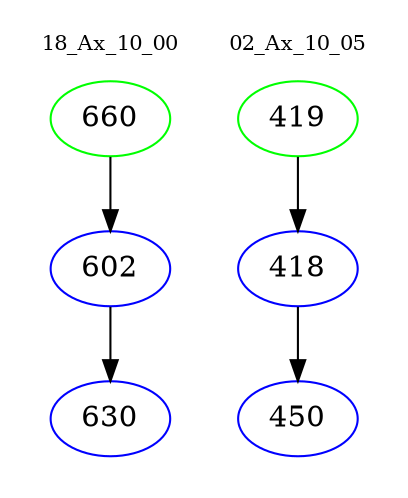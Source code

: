 digraph{
subgraph cluster_0 {
color = white
label = "18_Ax_10_00";
fontsize=10;
T0_660 [label="660", color="green"]
T0_660 -> T0_602 [color="black"]
T0_602 [label="602", color="blue"]
T0_602 -> T0_630 [color="black"]
T0_630 [label="630", color="blue"]
}
subgraph cluster_1 {
color = white
label = "02_Ax_10_05";
fontsize=10;
T1_419 [label="419", color="green"]
T1_419 -> T1_418 [color="black"]
T1_418 [label="418", color="blue"]
T1_418 -> T1_450 [color="black"]
T1_450 [label="450", color="blue"]
}
}
